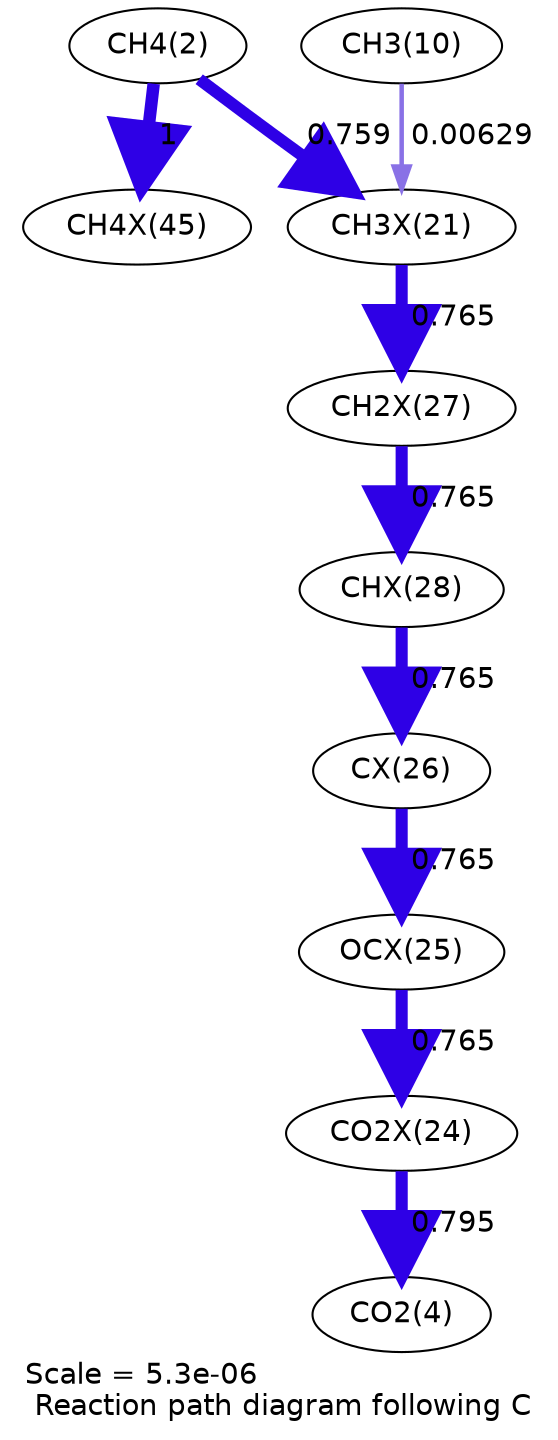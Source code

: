 digraph reaction_paths {
center=1;
s4 -> s33[fontname="Helvetica", penwidth=6, arrowsize=3, color="0.7, 1.5, 0.9"
, label=" 1"];
s4 -> s25[fontname="Helvetica", penwidth=5.79, arrowsize=2.9, color="0.7, 1.26, 0.9"
, label=" 0.759"];
s12 -> s25[fontname="Helvetica", penwidth=2.17, arrowsize=1.09, color="0.7, 0.506, 0.9"
, label=" 0.00629"];
s25 -> s31[fontname="Helvetica", penwidth=5.8, arrowsize=2.9, color="0.7, 1.27, 0.9"
, label=" 0.765"];
s31 -> s32[fontname="Helvetica", penwidth=5.8, arrowsize=2.9, color="0.7, 1.27, 0.9"
, label=" 0.765"];
s32 -> s30[fontname="Helvetica", penwidth=5.8, arrowsize=2.9, color="0.7, 1.27, 0.9"
, label=" 0.765"];
s30 -> s29[fontname="Helvetica", penwidth=5.8, arrowsize=2.9, color="0.7, 1.27, 0.9"
, label=" 0.765"];
s29 -> s28[fontname="Helvetica", penwidth=5.8, arrowsize=2.9, color="0.7, 1.27, 0.9"
, label=" 0.765"];
s28 -> s6[fontname="Helvetica", penwidth=5.83, arrowsize=2.91, color="0.7, 1.3, 0.9"
, label=" 0.795"];
s4 [ fontname="Helvetica", label="CH4(2)"];
s6 [ fontname="Helvetica", label="CO2(4)"];
s12 [ fontname="Helvetica", label="CH3(10)"];
s25 [ fontname="Helvetica", label="CH3X(21)"];
s28 [ fontname="Helvetica", label="CO2X(24)"];
s29 [ fontname="Helvetica", label="OCX(25)"];
s30 [ fontname="Helvetica", label="CX(26)"];
s31 [ fontname="Helvetica", label="CH2X(27)"];
s32 [ fontname="Helvetica", label="CHX(28)"];
s33 [ fontname="Helvetica", label="CH4X(45)"];
 label = "Scale = 5.3e-06\l Reaction path diagram following C";
 fontname = "Helvetica";
}
